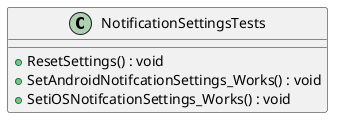 @startuml
class NotificationSettingsTests {
    + ResetSettings() : void
    + SetAndroidNotifcationSettings_Works() : void
    + SetiOSNotifcationSettings_Works() : void
}
@enduml
